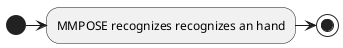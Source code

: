 @startuml hand
(*) -right-> "MMPOSE recognizes recognizes an hand"
"MMPOSE recognizes recognizes an hand" -right-> (*)
@enduml